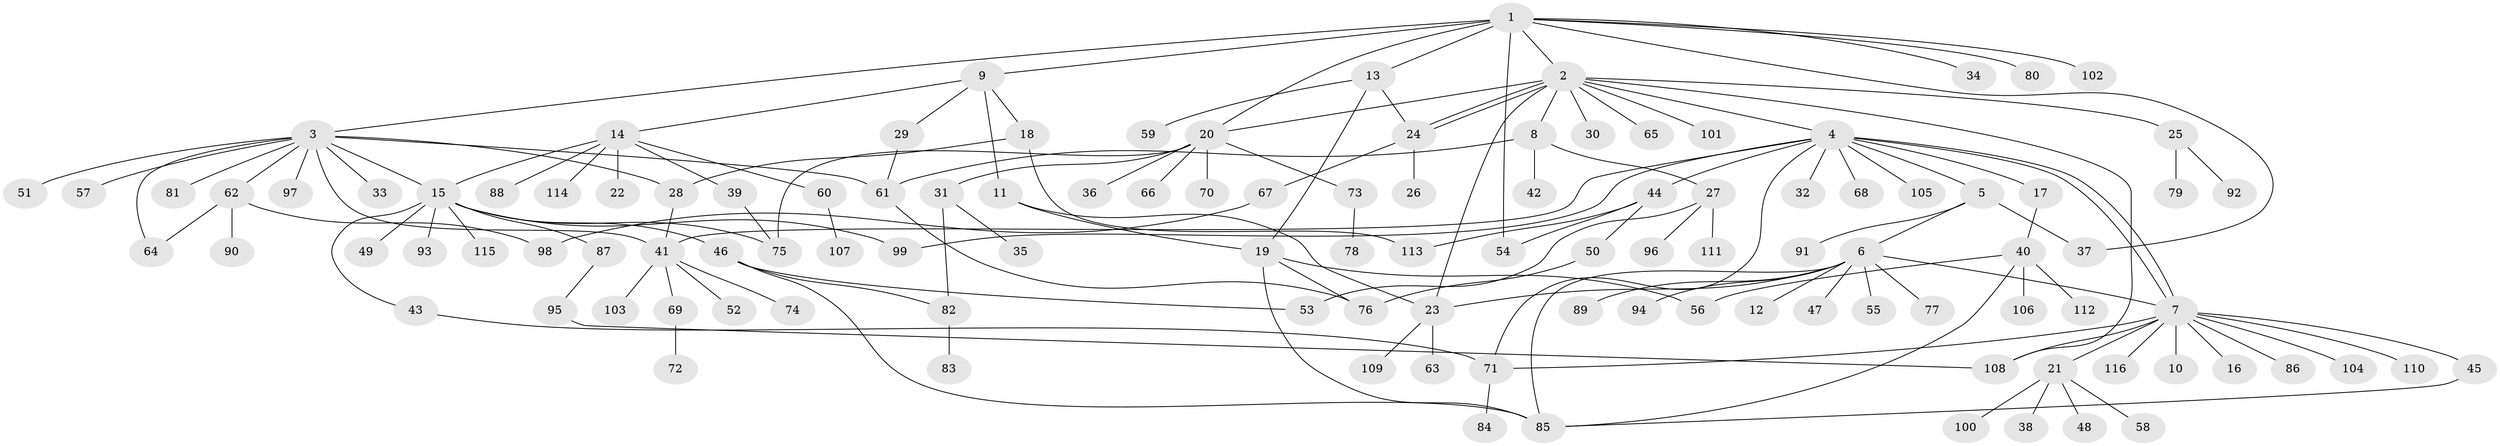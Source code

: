 // coarse degree distribution, {1: 0.8695652173913043, 5: 0.021739130434782608, 4: 0.021739130434782608, 2: 0.021739130434782608, 9: 0.021739130434782608, 14: 0.021739130434782608, 20: 0.021739130434782608}
// Generated by graph-tools (version 1.1) at 2025/51/03/04/25 21:51:30]
// undirected, 116 vertices, 150 edges
graph export_dot {
graph [start="1"]
  node [color=gray90,style=filled];
  1;
  2;
  3;
  4;
  5;
  6;
  7;
  8;
  9;
  10;
  11;
  12;
  13;
  14;
  15;
  16;
  17;
  18;
  19;
  20;
  21;
  22;
  23;
  24;
  25;
  26;
  27;
  28;
  29;
  30;
  31;
  32;
  33;
  34;
  35;
  36;
  37;
  38;
  39;
  40;
  41;
  42;
  43;
  44;
  45;
  46;
  47;
  48;
  49;
  50;
  51;
  52;
  53;
  54;
  55;
  56;
  57;
  58;
  59;
  60;
  61;
  62;
  63;
  64;
  65;
  66;
  67;
  68;
  69;
  70;
  71;
  72;
  73;
  74;
  75;
  76;
  77;
  78;
  79;
  80;
  81;
  82;
  83;
  84;
  85;
  86;
  87;
  88;
  89;
  90;
  91;
  92;
  93;
  94;
  95;
  96;
  97;
  98;
  99;
  100;
  101;
  102;
  103;
  104;
  105;
  106;
  107;
  108;
  109;
  110;
  111;
  112;
  113;
  114;
  115;
  116;
  1 -- 2;
  1 -- 3;
  1 -- 9;
  1 -- 13;
  1 -- 20;
  1 -- 34;
  1 -- 37;
  1 -- 54;
  1 -- 80;
  1 -- 102;
  2 -- 4;
  2 -- 8;
  2 -- 20;
  2 -- 23;
  2 -- 24;
  2 -- 24;
  2 -- 25;
  2 -- 30;
  2 -- 65;
  2 -- 101;
  2 -- 108;
  3 -- 15;
  3 -- 28;
  3 -- 33;
  3 -- 41;
  3 -- 51;
  3 -- 57;
  3 -- 61;
  3 -- 62;
  3 -- 64;
  3 -- 81;
  3 -- 97;
  4 -- 5;
  4 -- 7;
  4 -- 7;
  4 -- 17;
  4 -- 32;
  4 -- 41;
  4 -- 44;
  4 -- 68;
  4 -- 71;
  4 -- 99;
  4 -- 105;
  5 -- 6;
  5 -- 37;
  5 -- 91;
  6 -- 7;
  6 -- 12;
  6 -- 23;
  6 -- 47;
  6 -- 55;
  6 -- 77;
  6 -- 85;
  6 -- 89;
  6 -- 94;
  7 -- 10;
  7 -- 16;
  7 -- 21;
  7 -- 45;
  7 -- 71;
  7 -- 86;
  7 -- 104;
  7 -- 108;
  7 -- 110;
  7 -- 116;
  8 -- 27;
  8 -- 42;
  8 -- 61;
  9 -- 11;
  9 -- 14;
  9 -- 18;
  9 -- 29;
  11 -- 19;
  11 -- 23;
  13 -- 19;
  13 -- 24;
  13 -- 59;
  14 -- 15;
  14 -- 22;
  14 -- 39;
  14 -- 60;
  14 -- 88;
  14 -- 114;
  15 -- 43;
  15 -- 46;
  15 -- 49;
  15 -- 75;
  15 -- 87;
  15 -- 93;
  15 -- 99;
  15 -- 115;
  17 -- 40;
  18 -- 28;
  18 -- 113;
  19 -- 56;
  19 -- 76;
  19 -- 85;
  20 -- 31;
  20 -- 36;
  20 -- 66;
  20 -- 70;
  20 -- 73;
  20 -- 75;
  21 -- 38;
  21 -- 48;
  21 -- 58;
  21 -- 100;
  23 -- 63;
  23 -- 109;
  24 -- 26;
  24 -- 67;
  25 -- 79;
  25 -- 92;
  27 -- 53;
  27 -- 96;
  27 -- 111;
  28 -- 41;
  29 -- 61;
  31 -- 35;
  31 -- 82;
  39 -- 75;
  40 -- 56;
  40 -- 85;
  40 -- 106;
  40 -- 112;
  41 -- 52;
  41 -- 69;
  41 -- 74;
  41 -- 103;
  43 -- 71;
  44 -- 50;
  44 -- 54;
  44 -- 113;
  45 -- 85;
  46 -- 53;
  46 -- 82;
  46 -- 85;
  50 -- 76;
  60 -- 107;
  61 -- 76;
  62 -- 64;
  62 -- 90;
  62 -- 98;
  67 -- 98;
  69 -- 72;
  71 -- 84;
  73 -- 78;
  82 -- 83;
  87 -- 95;
  95 -- 108;
}
